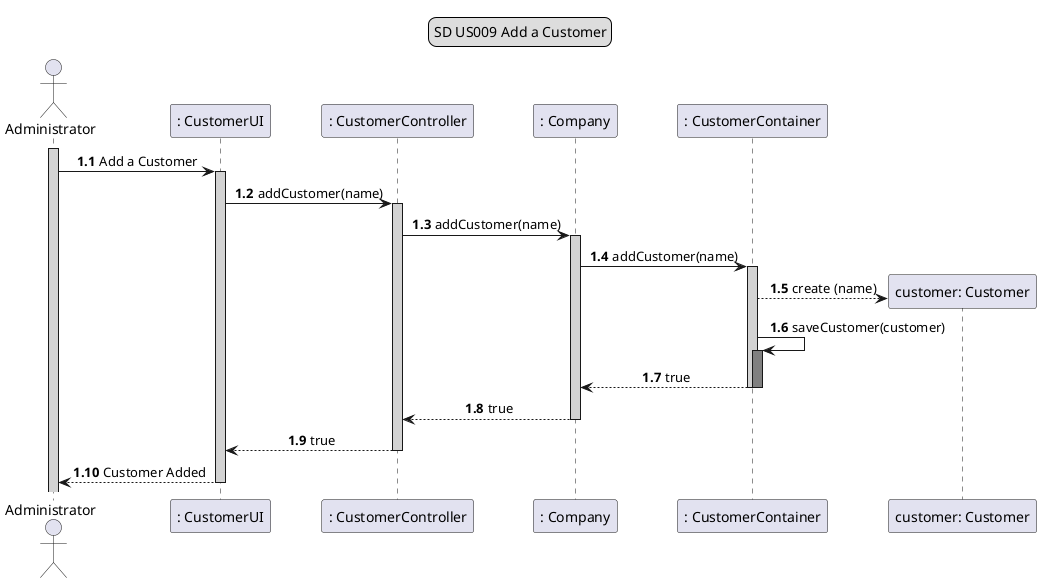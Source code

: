 @startuml
'Inactive = (boolean) false
legend top
SD US009 Add a Customer
end legend
autonumber 1.1
skinparam sequenceMessageAlign center
autoactivate on

actor Administrator
participant ": CustomerUI" as A
participant ": CustomerController" as B
participant ": Company" as C
participant ": CustomerContainer" as D


Activate Administrator #lightgrey
Administrator -> A #lightgrey: Add a Customer
A -> B #lightgrey: addCustomer(name)
B -> C #lightgrey: addCustomer(name)
C -> D #lightgrey: addCustomer(name)
D --> "customer: Customer" ** : create (name)

D -> D #grey: saveCustomer(customer)
D--> C #lightgrey: true
deactivate


C --> B: true
B --> A: true
A --> Administrator: Customer Added




@enduml